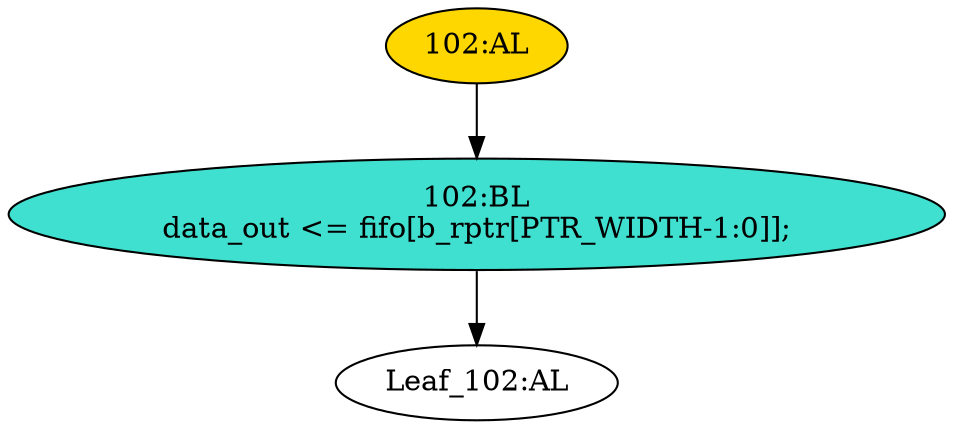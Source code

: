 strict digraph "" {
	node [label="\N"];
	"102:AL"	 [ast="<pyverilog.vparser.ast.Always object at 0x7fe991836190>",
		clk_sens=False,
		fillcolor=gold,
		label="102:AL",
		sens="['rclk']",
		statements="[]",
		style=filled,
		typ=Always,
		use_var="['b_rptr', 'fifo']"];
	"102:BL"	 [ast="<pyverilog.vparser.ast.Block object at 0x7fe9918362d0>",
		fillcolor=turquoise,
		label="102:BL
data_out <= fifo[b_rptr[PTR_WIDTH-1:0]];",
		statements="[<pyverilog.vparser.ast.NonblockingSubstitution object at 0x7fe991836410>]",
		style=filled,
		typ=Block];
	"102:AL" -> "102:BL"	 [cond="[]",
		lineno=None];
	"Leaf_102:AL"	 [def_var="['data_out']",
		label="Leaf_102:AL"];
	"102:BL" -> "Leaf_102:AL"	 [cond="[]",
		lineno=None];
}
